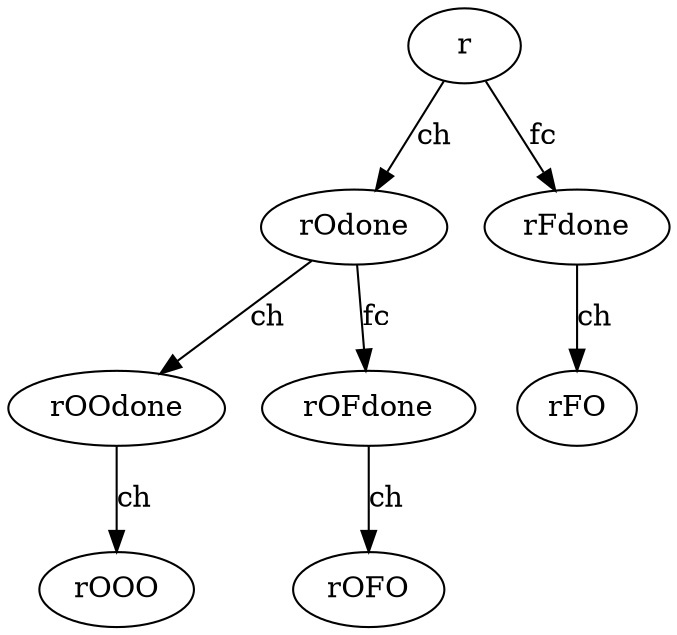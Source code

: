 digraph G {
r -> rOdone[label=ch]
rOdone -> rOOdone[label=ch]
rOOdone -> rOOO[label=ch]
rOdone -> rOFdone[label=fc]
rOFdone -> rOFO[label=ch]
r -> rFdone[label=fc]
rFdone -> rFO[label=ch]
}

